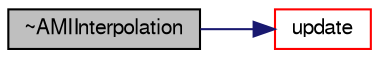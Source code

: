 digraph "~AMIInterpolation"
{
  bgcolor="transparent";
  edge [fontname="FreeSans",fontsize="10",labelfontname="FreeSans",labelfontsize="10"];
  node [fontname="FreeSans",fontsize="10",shape=record];
  rankdir="LR";
  Node65 [label="~AMIInterpolation",height=0.2,width=0.4,color="black", fillcolor="grey75", style="filled", fontcolor="black"];
  Node65 -> Node66 [color="midnightblue",fontsize="10",style="solid",fontname="FreeSans"];
  Node66 [label="update",height=0.2,width=0.4,color="red",URL="$a24866.html#a92b6850defc60d6e032247c9bfe8d9bf",tooltip="Update addressing and weights. "];
}
